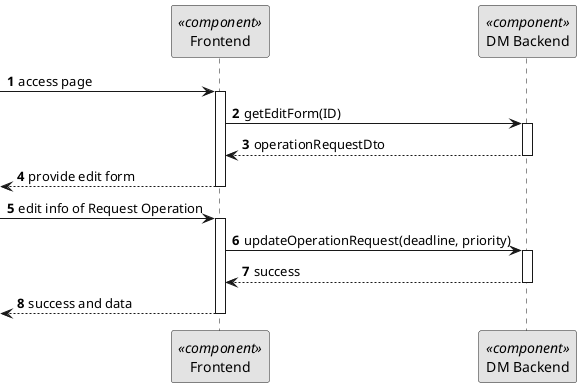 @startuml 5.1.4
skinparam monochrome true
skinparam packageStyle rectangle
skinparam shadowing false

autonumber

participant "Frontend" as FE <<component>>
participant "DM Backend" as BE <<component>>

-> FE: access page
activate FE
FE -> BE: getEditForm(ID)
activate BE
BE --> FE: operationRequestDto
deactivate BE
<-- FE : provide edit form
deactivate FE
-> FE : edit info of Request Operation
activate FE
FE -> BE: updateOperationRequest(deadline, priority)
activate BE

BE --> FE: success
deactivate BE
<-- FE : success and data

deactivate FE




@enduml